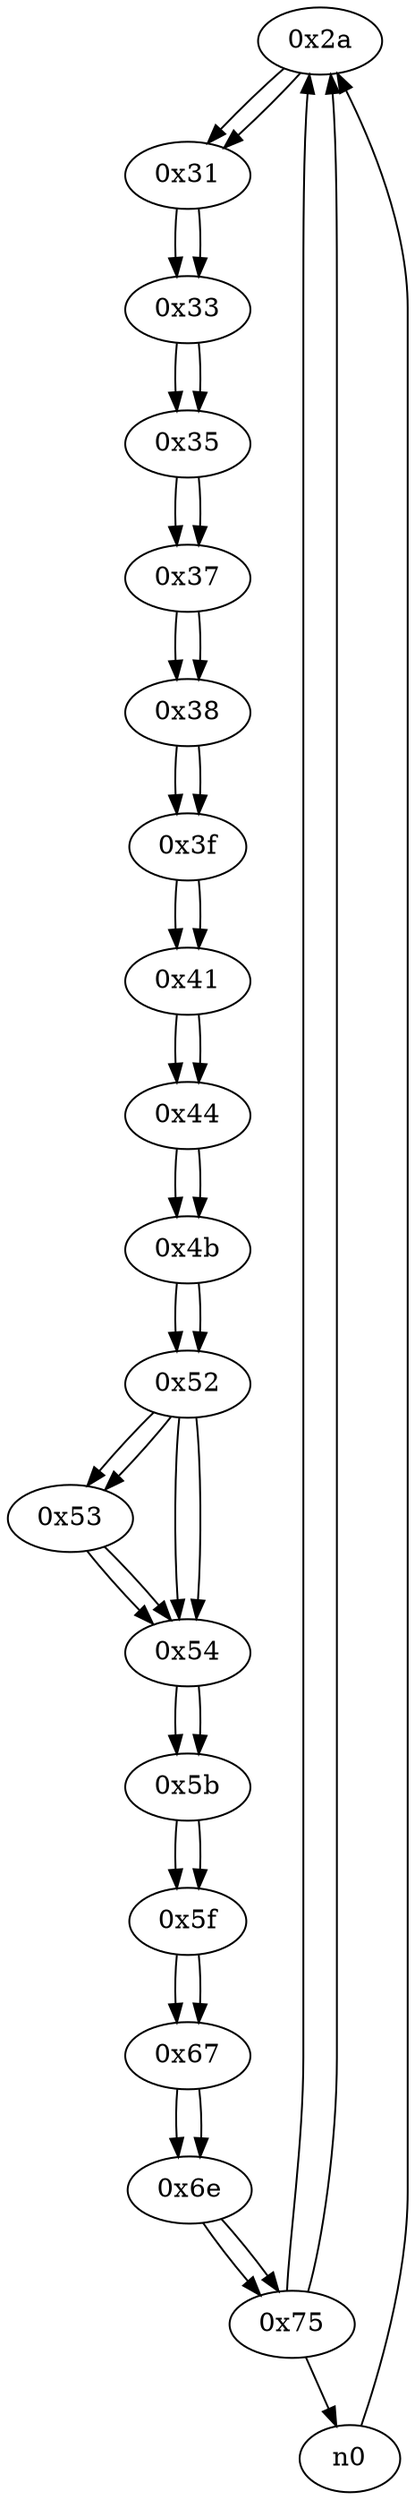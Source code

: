 digraph G{
/* nodes */
/* Start Freq.: 604 */
/* entry: 0x2a  */
  n1 [label="0x2a"]
  n2 [label="0x31"]
  n3 [label="0x33"]
  n4 [label="0x35"]
  n5 [label="0x37"]
  n6 [label="0x38"]
  n7 [label="0x3f"]
  n8 [label="0x41"]
  n9 [label="0x44"]
  na [label="0x75"]
  nb [label="0x4b"]
  nc [label="0x52"]
  nd [label="0x53"]
  ne [label="0x54"]
  nf [label="0x5b"]
  n10 [label="0x5f"]
  n11 [label="0x67"]
  n12 [label="0x6e"]
/* edges */
n1 -> n2;
na -> n1;
n0 -> n1;
n2 -> n3;
n1 -> n2;
n3 -> n4;
n2 -> n3;
n4 -> n5;
n3 -> n4;
n5 -> n6;
n4 -> n5;
n6 -> n7;
n5 -> n6;
n7 -> n8;
n6 -> n7;
n8 -> n9;
n7 -> n8;
n9 -> nb;
n8 -> n9;
na -> n0;
na -> n1;
n12 -> na;
nb -> nc;
n9 -> nb;
nc -> ne;
nc -> nd;
nb -> nc;
nd -> ne;
nc -> nd;
ne -> nf;
nc -> ne;
nd -> ne;
nf -> n10;
ne -> nf;
n10 -> n11;
nf -> n10;
n11 -> n12;
n10 -> n11;
n12 -> na;
n11 -> n12;
}

